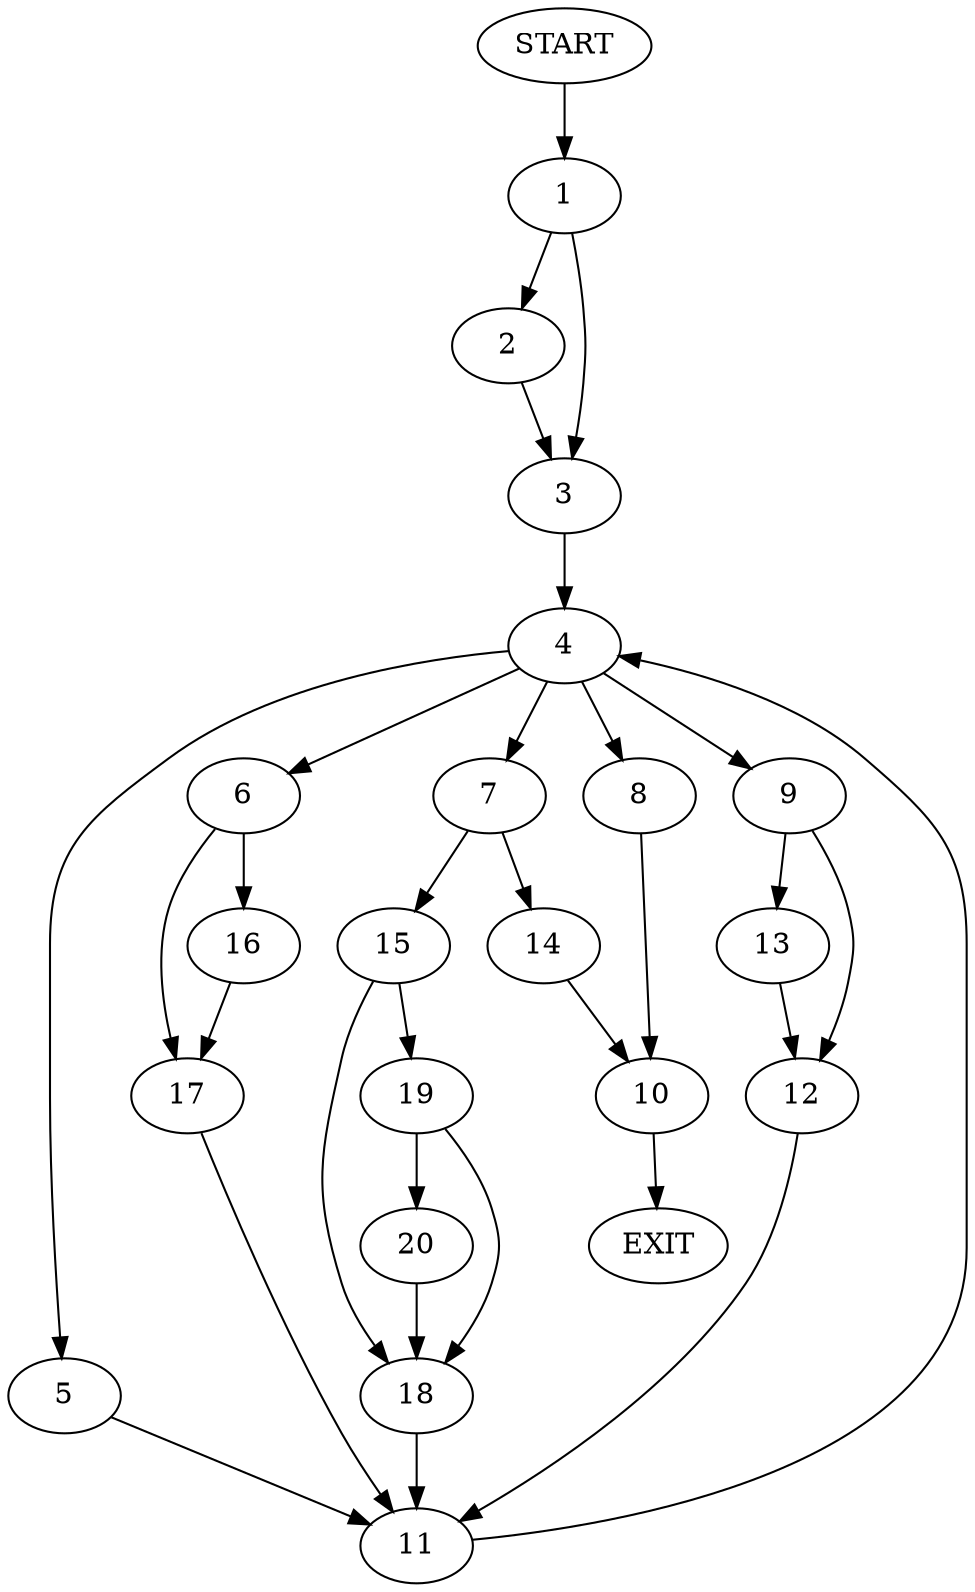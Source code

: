digraph {
0 [label="START"]
21 [label="EXIT"]
0 -> 1
1 -> 2
1 -> 3
3 -> 4
2 -> 3
4 -> 5
4 -> 6
4 -> 7
4 -> 8
4 -> 9
8 -> 10
5 -> 11
9 -> 12
9 -> 13
7 -> 14
7 -> 15
6 -> 16
6 -> 17
11 -> 4
13 -> 12
12 -> 11
16 -> 17
17 -> 11
15 -> 18
15 -> 19
14 -> 10
10 -> 21
18 -> 11
19 -> 18
19 -> 20
20 -> 18
}
